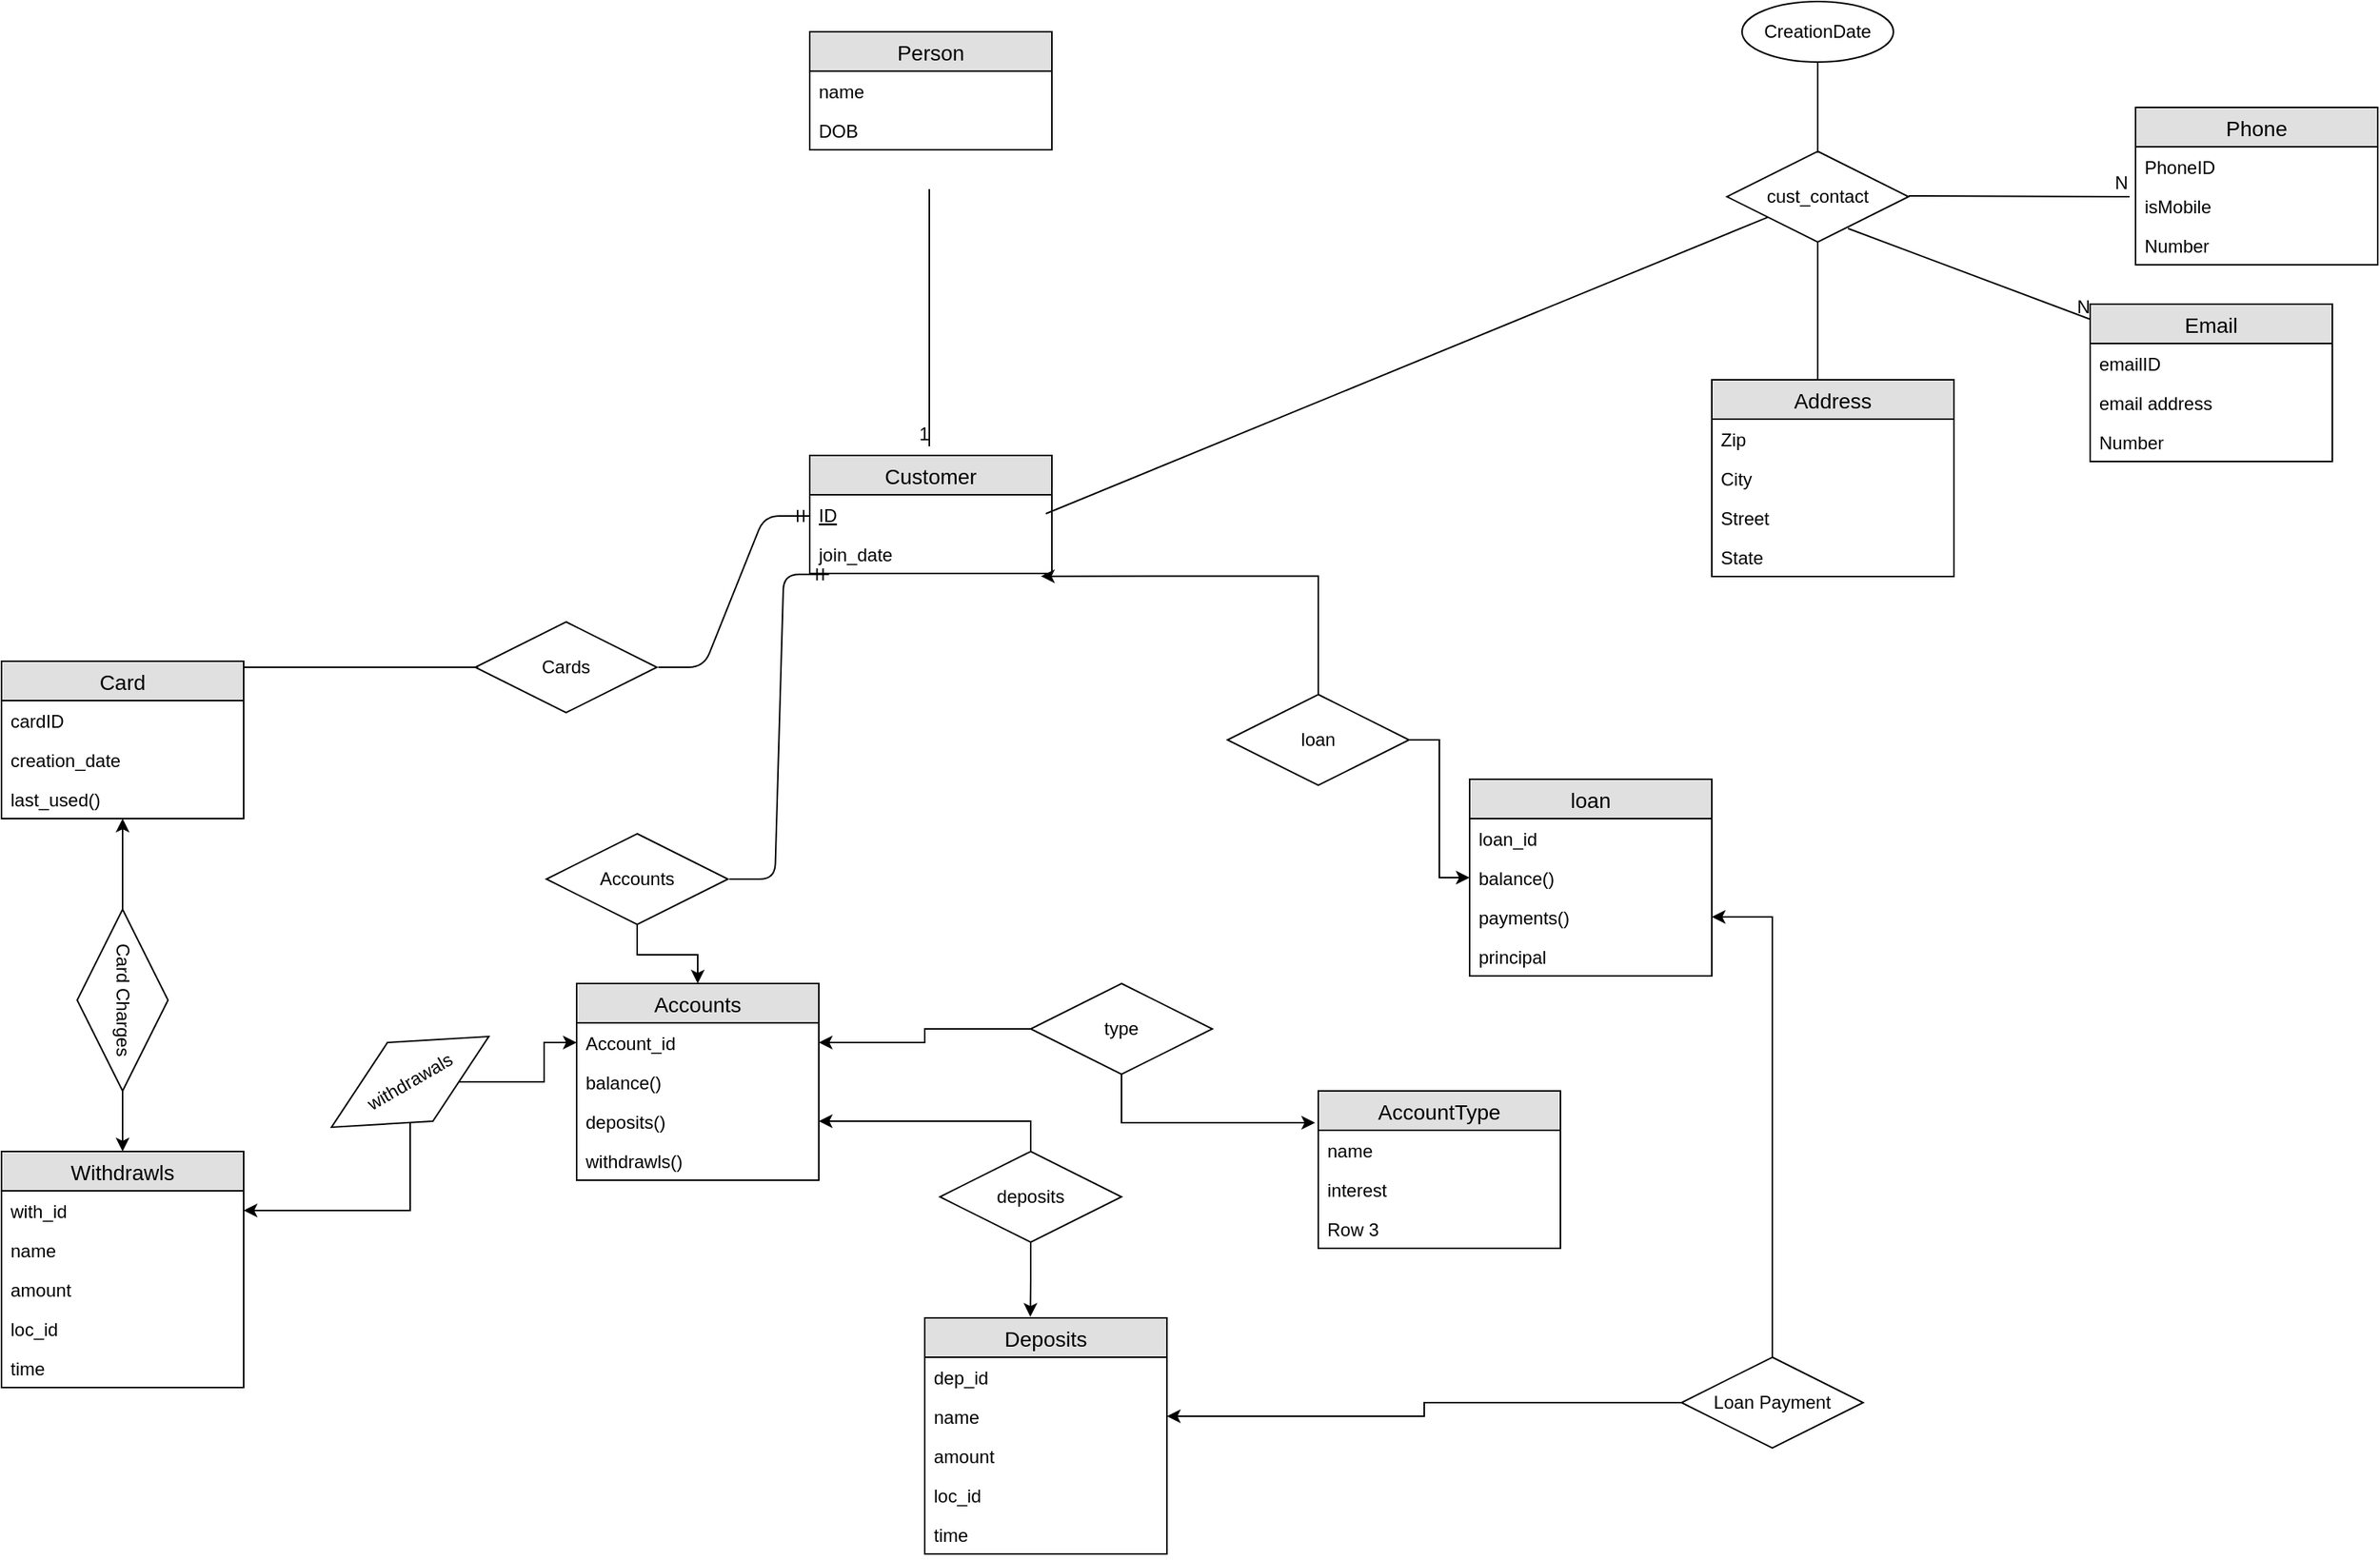 <mxfile version="12.8.1" type="device"><diagram id="C5RBs43oDa-KdzZeNtuy" name="Page-1"><mxGraphModel dx="2847" dy="1300" grid="1" gridSize="10" guides="1" tooltips="1" connect="1" arrows="1" fold="1" page="1" pageScale="1" pageWidth="1600" pageHeight="900" math="0" shadow="0"><root><mxCell id="WIyWlLk6GJQsqaUBKTNV-0"/><mxCell id="WIyWlLk6GJQsqaUBKTNV-1" parent="WIyWlLk6GJQsqaUBKTNV-0"/><mxCell id="SJOalxwXmV7CWsOkklW5-0" value="Person" style="swimlane;fontStyle=0;childLayout=stackLayout;horizontal=1;startSize=26;fillColor=#e0e0e0;horizontalStack=0;resizeParent=1;resizeParentMax=0;resizeLast=0;collapsible=1;marginBottom=0;swimlaneFillColor=#ffffff;align=center;fontSize=14;" vertex="1" parent="WIyWlLk6GJQsqaUBKTNV-1"><mxGeometry x="594" y="20" width="160" height="78" as="geometry"/></mxCell><mxCell id="SJOalxwXmV7CWsOkklW5-1" value="name&#10;" style="text;strokeColor=none;fillColor=none;spacingLeft=4;spacingRight=4;overflow=hidden;rotatable=0;points=[[0,0.5],[1,0.5]];portConstraint=eastwest;fontSize=12;" vertex="1" parent="SJOalxwXmV7CWsOkklW5-0"><mxGeometry y="26" width="160" height="26" as="geometry"/></mxCell><mxCell id="SJOalxwXmV7CWsOkklW5-3" value="DOB" style="text;strokeColor=none;fillColor=none;spacingLeft=4;spacingRight=4;overflow=hidden;rotatable=0;points=[[0,0.5],[1,0.5]];portConstraint=eastwest;fontSize=12;" vertex="1" parent="SJOalxwXmV7CWsOkklW5-0"><mxGeometry y="52" width="160" height="26" as="geometry"/></mxCell><mxCell id="SJOalxwXmV7CWsOkklW5-4" value="" style="endArrow=none;html=1;rounded=0;" edge="1" parent="WIyWlLk6GJQsqaUBKTNV-1"><mxGeometry relative="1" as="geometry"><mxPoint x="673" y="124" as="sourcePoint"/><mxPoint x="673" y="294" as="targetPoint"/></mxGeometry></mxCell><mxCell id="SJOalxwXmV7CWsOkklW5-5" value="1" style="resizable=0;html=1;align=right;verticalAlign=bottom;" connectable="0" vertex="1" parent="SJOalxwXmV7CWsOkklW5-4"><mxGeometry x="1" relative="1" as="geometry"/></mxCell><mxCell id="SJOalxwXmV7CWsOkklW5-6" value="Customer" style="swimlane;fontStyle=0;childLayout=stackLayout;horizontal=1;startSize=26;fillColor=#e0e0e0;horizontalStack=0;resizeParent=1;resizeParentMax=0;resizeLast=0;collapsible=1;marginBottom=0;swimlaneFillColor=#ffffff;align=center;fontSize=14;" vertex="1" parent="WIyWlLk6GJQsqaUBKTNV-1"><mxGeometry x="594" y="300" width="160" height="78" as="geometry"/></mxCell><mxCell id="SJOalxwXmV7CWsOkklW5-7" value="ID" style="text;strokeColor=none;fillColor=none;spacingLeft=4;spacingRight=4;overflow=hidden;rotatable=0;points=[[0,0.5],[1,0.5]];portConstraint=eastwest;fontSize=12;fontStyle=4" vertex="1" parent="SJOalxwXmV7CWsOkklW5-6"><mxGeometry y="26" width="160" height="26" as="geometry"/></mxCell><mxCell id="SJOalxwXmV7CWsOkklW5-8" value="join_date" style="text;strokeColor=none;fillColor=none;spacingLeft=4;spacingRight=4;overflow=hidden;rotatable=0;points=[[0,0.5],[1,0.5]];portConstraint=eastwest;fontSize=12;" vertex="1" parent="SJOalxwXmV7CWsOkklW5-6"><mxGeometry y="52" width="160" height="26" as="geometry"/></mxCell><mxCell id="SJOalxwXmV7CWsOkklW5-10" value="cust_contact" style="shape=rhombus;perimeter=rhombusPerimeter;whiteSpace=wrap;html=1;align=center;" vertex="1" parent="WIyWlLk6GJQsqaUBKTNV-1"><mxGeometry x="1200" y="99" width="120" height="60" as="geometry"/></mxCell><mxCell id="SJOalxwXmV7CWsOkklW5-12" value="" style="endArrow=none;html=1;rounded=0;" edge="1" parent="WIyWlLk6GJQsqaUBKTNV-1"><mxGeometry relative="1" as="geometry"><mxPoint x="1320" y="128.5" as="sourcePoint"/><mxPoint x="1466" y="129" as="targetPoint"/></mxGeometry></mxCell><mxCell id="SJOalxwXmV7CWsOkklW5-13" value="N" style="resizable=0;html=1;align=right;verticalAlign=bottom;" connectable="0" vertex="1" parent="SJOalxwXmV7CWsOkklW5-12"><mxGeometry x="1" relative="1" as="geometry"/></mxCell><mxCell id="SJOalxwXmV7CWsOkklW5-14" value="" style="endArrow=none;html=1;rounded=0;" edge="1" parent="WIyWlLk6GJQsqaUBKTNV-1" target="SJOalxwXmV7CWsOkklW5-10"><mxGeometry relative="1" as="geometry"><mxPoint x="750" y="338.5" as="sourcePoint"/><mxPoint x="900" y="339" as="targetPoint"/></mxGeometry></mxCell><mxCell id="SJOalxwXmV7CWsOkklW5-15" value="Phone" style="swimlane;fontStyle=0;childLayout=stackLayout;horizontal=1;startSize=26;fillColor=#e0e0e0;horizontalStack=0;resizeParent=1;resizeParentMax=0;resizeLast=0;collapsible=1;marginBottom=0;swimlaneFillColor=#ffffff;align=center;fontSize=14;" vertex="1" parent="WIyWlLk6GJQsqaUBKTNV-1"><mxGeometry x="1470" y="70" width="160" height="104" as="geometry"/></mxCell><mxCell id="SJOalxwXmV7CWsOkklW5-30" value="PhoneID" style="text;strokeColor=none;fillColor=none;spacingLeft=4;spacingRight=4;overflow=hidden;rotatable=0;points=[[0,0.5],[1,0.5]];portConstraint=eastwest;fontSize=12;" vertex="1" parent="SJOalxwXmV7CWsOkklW5-15"><mxGeometry y="26" width="160" height="26" as="geometry"/></mxCell><mxCell id="SJOalxwXmV7CWsOkklW5-17" value="isMobile" style="text;strokeColor=none;fillColor=none;spacingLeft=4;spacingRight=4;overflow=hidden;rotatable=0;points=[[0,0.5],[1,0.5]];portConstraint=eastwest;fontSize=12;" vertex="1" parent="SJOalxwXmV7CWsOkklW5-15"><mxGeometry y="52" width="160" height="26" as="geometry"/></mxCell><mxCell id="SJOalxwXmV7CWsOkklW5-18" value="Number" style="text;strokeColor=none;fillColor=none;spacingLeft=4;spacingRight=4;overflow=hidden;rotatable=0;points=[[0,0.5],[1,0.5]];portConstraint=eastwest;fontSize=12;" vertex="1" parent="SJOalxwXmV7CWsOkklW5-15"><mxGeometry y="78" width="160" height="26" as="geometry"/></mxCell><mxCell id="SJOalxwXmV7CWsOkklW5-19" value="" style="endArrow=none;html=1;rounded=0;" edge="1" parent="WIyWlLk6GJQsqaUBKTNV-1"><mxGeometry relative="1" as="geometry"><mxPoint x="1280" y="150" as="sourcePoint"/><mxPoint x="1440" y="210" as="targetPoint"/></mxGeometry></mxCell><mxCell id="SJOalxwXmV7CWsOkklW5-20" value="N" style="resizable=0;html=1;align=right;verticalAlign=bottom;" connectable="0" vertex="1" parent="SJOalxwXmV7CWsOkklW5-19"><mxGeometry x="1" relative="1" as="geometry"/></mxCell><mxCell id="SJOalxwXmV7CWsOkklW5-21" value="Email" style="swimlane;fontStyle=0;childLayout=stackLayout;horizontal=1;startSize=26;fillColor=#e0e0e0;horizontalStack=0;resizeParent=1;resizeParentMax=0;resizeLast=0;collapsible=1;marginBottom=0;swimlaneFillColor=#ffffff;align=center;fontSize=14;" vertex="1" parent="WIyWlLk6GJQsqaUBKTNV-1"><mxGeometry x="1440" y="200" width="160" height="104" as="geometry"/></mxCell><mxCell id="SJOalxwXmV7CWsOkklW5-32" value="emailID" style="text;strokeColor=none;fillColor=none;spacingLeft=4;spacingRight=4;overflow=hidden;rotatable=0;points=[[0,0.5],[1,0.5]];portConstraint=eastwest;fontSize=12;" vertex="1" parent="SJOalxwXmV7CWsOkklW5-21"><mxGeometry y="26" width="160" height="26" as="geometry"/></mxCell><mxCell id="SJOalxwXmV7CWsOkklW5-22" value="email address" style="text;strokeColor=none;fillColor=none;spacingLeft=4;spacingRight=4;overflow=hidden;rotatable=0;points=[[0,0.5],[1,0.5]];portConstraint=eastwest;fontSize=12;" vertex="1" parent="SJOalxwXmV7CWsOkklW5-21"><mxGeometry y="52" width="160" height="26" as="geometry"/></mxCell><mxCell id="SJOalxwXmV7CWsOkklW5-23" value="Number" style="text;strokeColor=none;fillColor=none;spacingLeft=4;spacingRight=4;overflow=hidden;rotatable=0;points=[[0,0.5],[1,0.5]];portConstraint=eastwest;fontSize=12;" vertex="1" parent="SJOalxwXmV7CWsOkklW5-21"><mxGeometry y="78" width="160" height="26" as="geometry"/></mxCell><mxCell id="SJOalxwXmV7CWsOkklW5-33" value="CreationDate" style="ellipse;whiteSpace=wrap;html=1;align=center;" vertex="1" parent="WIyWlLk6GJQsqaUBKTNV-1"><mxGeometry x="1210" width="100" height="40" as="geometry"/></mxCell><mxCell id="SJOalxwXmV7CWsOkklW5-34" value="" style="endArrow=none;html=1;rounded=0;entryX=0.5;entryY=1;entryDx=0;entryDy=0;" edge="1" parent="WIyWlLk6GJQsqaUBKTNV-1" target="SJOalxwXmV7CWsOkklW5-33"><mxGeometry relative="1" as="geometry"><mxPoint x="1260" y="100" as="sourcePoint"/><mxPoint x="1420" y="100" as="targetPoint"/></mxGeometry></mxCell><mxCell id="SJOalxwXmV7CWsOkklW5-35" value="" style="endArrow=none;html=1;rounded=0;" edge="1" parent="WIyWlLk6GJQsqaUBKTNV-1"><mxGeometry relative="1" as="geometry"><mxPoint x="1260" y="159" as="sourcePoint"/><mxPoint x="1260" y="260" as="targetPoint"/></mxGeometry></mxCell><mxCell id="SJOalxwXmV7CWsOkklW5-36" value="Address" style="swimlane;fontStyle=0;childLayout=stackLayout;horizontal=1;startSize=26;fillColor=#e0e0e0;horizontalStack=0;resizeParent=1;resizeParentMax=0;resizeLast=0;collapsible=1;marginBottom=0;swimlaneFillColor=#ffffff;align=center;fontSize=14;" vertex="1" parent="WIyWlLk6GJQsqaUBKTNV-1"><mxGeometry x="1190" y="250" width="160" height="130" as="geometry"/></mxCell><mxCell id="SJOalxwXmV7CWsOkklW5-40" value="Zip" style="text;strokeColor=none;fillColor=none;spacingLeft=4;spacingRight=4;overflow=hidden;rotatable=0;points=[[0,0.5],[1,0.5]];portConstraint=eastwest;fontSize=12;" vertex="1" parent="SJOalxwXmV7CWsOkklW5-36"><mxGeometry y="26" width="160" height="26" as="geometry"/></mxCell><mxCell id="SJOalxwXmV7CWsOkklW5-37" value="City" style="text;strokeColor=none;fillColor=none;spacingLeft=4;spacingRight=4;overflow=hidden;rotatable=0;points=[[0,0.5],[1,0.5]];portConstraint=eastwest;fontSize=12;" vertex="1" parent="SJOalxwXmV7CWsOkklW5-36"><mxGeometry y="52" width="160" height="26" as="geometry"/></mxCell><mxCell id="SJOalxwXmV7CWsOkklW5-38" value="Street" style="text;strokeColor=none;fillColor=none;spacingLeft=4;spacingRight=4;overflow=hidden;rotatable=0;points=[[0,0.5],[1,0.5]];portConstraint=eastwest;fontSize=12;" vertex="1" parent="SJOalxwXmV7CWsOkklW5-36"><mxGeometry y="78" width="160" height="26" as="geometry"/></mxCell><mxCell id="SJOalxwXmV7CWsOkklW5-39" value="State" style="text;strokeColor=none;fillColor=none;spacingLeft=4;spacingRight=4;overflow=hidden;rotatable=0;points=[[0,0.5],[1,0.5]];portConstraint=eastwest;fontSize=12;" vertex="1" parent="SJOalxwXmV7CWsOkklW5-36"><mxGeometry y="104" width="160" height="26" as="geometry"/></mxCell><mxCell id="SJOalxwXmV7CWsOkklW5-42" value="" style="edgeStyle=entityRelationEdgeStyle;fontSize=12;html=1;endArrow=ERmandOne;" edge="1" parent="WIyWlLk6GJQsqaUBKTNV-1"><mxGeometry width="100" height="100" relative="1" as="geometry"><mxPoint x="494" y="440" as="sourcePoint"/><mxPoint x="594" y="340" as="targetPoint"/></mxGeometry></mxCell><mxCell id="SJOalxwXmV7CWsOkklW5-43" value="Cards" style="shape=rhombus;perimeter=rhombusPerimeter;whiteSpace=wrap;html=1;align=center;" vertex="1" parent="WIyWlLk6GJQsqaUBKTNV-1"><mxGeometry x="373" y="410" width="120" height="60" as="geometry"/></mxCell><mxCell id="SJOalxwXmV7CWsOkklW5-44" value="" style="endArrow=none;html=1;rounded=0;" edge="1" parent="WIyWlLk6GJQsqaUBKTNV-1"><mxGeometry relative="1" as="geometry"><mxPoint x="215" y="440" as="sourcePoint"/><mxPoint x="375" y="440" as="targetPoint"/></mxGeometry></mxCell><mxCell id="SJOalxwXmV7CWsOkklW5-49" value="Card" style="swimlane;fontStyle=0;childLayout=stackLayout;horizontal=1;startSize=26;fillColor=#e0e0e0;horizontalStack=0;resizeParent=1;resizeParentMax=0;resizeLast=0;collapsible=1;marginBottom=0;swimlaneFillColor=#ffffff;align=center;fontSize=14;" vertex="1" parent="WIyWlLk6GJQsqaUBKTNV-1"><mxGeometry x="60" y="436" width="160" height="104" as="geometry"/></mxCell><mxCell id="SJOalxwXmV7CWsOkklW5-50" value="cardID" style="text;strokeColor=none;fillColor=none;spacingLeft=4;spacingRight=4;overflow=hidden;rotatable=0;points=[[0,0.5],[1,0.5]];portConstraint=eastwest;fontSize=12;" vertex="1" parent="SJOalxwXmV7CWsOkklW5-49"><mxGeometry y="26" width="160" height="26" as="geometry"/></mxCell><mxCell id="SJOalxwXmV7CWsOkklW5-51" value="creation_date" style="text;strokeColor=none;fillColor=none;spacingLeft=4;spacingRight=4;overflow=hidden;rotatable=0;points=[[0,0.5],[1,0.5]];portConstraint=eastwest;fontSize=12;" vertex="1" parent="SJOalxwXmV7CWsOkklW5-49"><mxGeometry y="52" width="160" height="26" as="geometry"/></mxCell><mxCell id="SJOalxwXmV7CWsOkklW5-52" value="last_used()" style="text;strokeColor=none;fillColor=none;spacingLeft=4;spacingRight=4;overflow=hidden;rotatable=0;points=[[0,0.5],[1,0.5]];portConstraint=eastwest;fontSize=12;" vertex="1" parent="SJOalxwXmV7CWsOkklW5-49"><mxGeometry y="78" width="160" height="26" as="geometry"/></mxCell><mxCell id="SJOalxwXmV7CWsOkklW5-61" style="edgeStyle=orthogonalEdgeStyle;rounded=0;orthogonalLoop=1;jettySize=auto;html=1;" edge="1" parent="WIyWlLk6GJQsqaUBKTNV-1" source="SJOalxwXmV7CWsOkklW5-57" target="SJOalxwXmV7CWsOkklW5-49"><mxGeometry relative="1" as="geometry"/></mxCell><mxCell id="SJOalxwXmV7CWsOkklW5-68" style="edgeStyle=orthogonalEdgeStyle;rounded=0;orthogonalLoop=1;jettySize=auto;html=1;" edge="1" parent="WIyWlLk6GJQsqaUBKTNV-1" source="SJOalxwXmV7CWsOkklW5-57" target="SJOalxwXmV7CWsOkklW5-62"><mxGeometry relative="1" as="geometry"/></mxCell><mxCell id="SJOalxwXmV7CWsOkklW5-57" value="Card Charges&lt;br&gt;" style="shape=rhombus;perimeter=rhombusPerimeter;whiteSpace=wrap;html=1;align=center;rotation=90;" vertex="1" parent="WIyWlLk6GJQsqaUBKTNV-1"><mxGeometry x="80" y="630" width="120" height="60" as="geometry"/></mxCell><mxCell id="SJOalxwXmV7CWsOkklW5-62" value="Withdrawls" style="swimlane;fontStyle=0;childLayout=stackLayout;horizontal=1;startSize=26;fillColor=#e0e0e0;horizontalStack=0;resizeParent=1;resizeParentMax=0;resizeLast=0;collapsible=1;marginBottom=0;swimlaneFillColor=#ffffff;align=center;fontSize=14;" vertex="1" parent="WIyWlLk6GJQsqaUBKTNV-1"><mxGeometry x="60" y="760" width="160" height="156" as="geometry"/></mxCell><mxCell id="SJOalxwXmV7CWsOkklW5-63" value="with_id" style="text;strokeColor=none;fillColor=none;spacingLeft=4;spacingRight=4;overflow=hidden;rotatable=0;points=[[0,0.5],[1,0.5]];portConstraint=eastwest;fontSize=12;" vertex="1" parent="SJOalxwXmV7CWsOkklW5-62"><mxGeometry y="26" width="160" height="26" as="geometry"/></mxCell><mxCell id="SJOalxwXmV7CWsOkklW5-64" value="name" style="text;strokeColor=none;fillColor=none;spacingLeft=4;spacingRight=4;overflow=hidden;rotatable=0;points=[[0,0.5],[1,0.5]];portConstraint=eastwest;fontSize=12;" vertex="1" parent="SJOalxwXmV7CWsOkklW5-62"><mxGeometry y="52" width="160" height="26" as="geometry"/></mxCell><mxCell id="SJOalxwXmV7CWsOkklW5-65" value="amount" style="text;strokeColor=none;fillColor=none;spacingLeft=4;spacingRight=4;overflow=hidden;rotatable=0;points=[[0,0.5],[1,0.5]];portConstraint=eastwest;fontSize=12;" vertex="1" parent="SJOalxwXmV7CWsOkklW5-62"><mxGeometry y="78" width="160" height="26" as="geometry"/></mxCell><mxCell id="SJOalxwXmV7CWsOkklW5-66" value="loc_id" style="text;strokeColor=none;fillColor=none;spacingLeft=4;spacingRight=4;overflow=hidden;rotatable=0;points=[[0,0.5],[1,0.5]];portConstraint=eastwest;fontSize=12;" vertex="1" parent="SJOalxwXmV7CWsOkklW5-62"><mxGeometry y="104" width="160" height="26" as="geometry"/></mxCell><mxCell id="SJOalxwXmV7CWsOkklW5-67" value="time" style="text;strokeColor=none;fillColor=none;spacingLeft=4;spacingRight=4;overflow=hidden;rotatable=0;points=[[0,0.5],[1,0.5]];portConstraint=eastwest;fontSize=12;" vertex="1" parent="SJOalxwXmV7CWsOkklW5-62"><mxGeometry y="130" width="160" height="26" as="geometry"/></mxCell><mxCell id="SJOalxwXmV7CWsOkklW5-69" value="" style="edgeStyle=entityRelationEdgeStyle;fontSize=12;html=1;endArrow=ERmandOne;entryX=0.08;entryY=1.025;entryDx=0;entryDy=0;entryPerimeter=0;" edge="1" parent="WIyWlLk6GJQsqaUBKTNV-1" target="SJOalxwXmV7CWsOkklW5-8"><mxGeometry width="100" height="100" relative="1" as="geometry"><mxPoint x="541.0" y="580" as="sourcePoint"/><mxPoint x="641.0" y="480" as="targetPoint"/></mxGeometry></mxCell><mxCell id="SJOalxwXmV7CWsOkklW5-75" style="edgeStyle=orthogonalEdgeStyle;rounded=0;orthogonalLoop=1;jettySize=auto;html=1;" edge="1" parent="WIyWlLk6GJQsqaUBKTNV-1" source="SJOalxwXmV7CWsOkklW5-70" target="SJOalxwXmV7CWsOkklW5-71"><mxGeometry relative="1" as="geometry"/></mxCell><mxCell id="SJOalxwXmV7CWsOkklW5-70" value="Accounts" style="shape=rhombus;perimeter=rhombusPerimeter;whiteSpace=wrap;html=1;align=center;" vertex="1" parent="WIyWlLk6GJQsqaUBKTNV-1"><mxGeometry x="420" y="550" width="120" height="60" as="geometry"/></mxCell><mxCell id="SJOalxwXmV7CWsOkklW5-71" value="Accounts" style="swimlane;fontStyle=0;childLayout=stackLayout;horizontal=1;startSize=26;fillColor=#e0e0e0;horizontalStack=0;resizeParent=1;resizeParentMax=0;resizeLast=0;collapsible=1;marginBottom=0;swimlaneFillColor=#ffffff;align=center;fontSize=14;" vertex="1" parent="WIyWlLk6GJQsqaUBKTNV-1"><mxGeometry x="440" y="649" width="160" height="130" as="geometry"/></mxCell><mxCell id="SJOalxwXmV7CWsOkklW5-72" value="Account_id" style="text;strokeColor=none;fillColor=none;spacingLeft=4;spacingRight=4;overflow=hidden;rotatable=0;points=[[0,0.5],[1,0.5]];portConstraint=eastwest;fontSize=12;" vertex="1" parent="SJOalxwXmV7CWsOkklW5-71"><mxGeometry y="26" width="160" height="26" as="geometry"/></mxCell><mxCell id="SJOalxwXmV7CWsOkklW5-73" value="balance()" style="text;strokeColor=none;fillColor=none;spacingLeft=4;spacingRight=4;overflow=hidden;rotatable=0;points=[[0,0.5],[1,0.5]];portConstraint=eastwest;fontSize=12;" vertex="1" parent="SJOalxwXmV7CWsOkklW5-71"><mxGeometry y="52" width="160" height="26" as="geometry"/></mxCell><mxCell id="SJOalxwXmV7CWsOkklW5-76" value="deposits()" style="text;strokeColor=none;fillColor=none;spacingLeft=4;spacingRight=4;overflow=hidden;rotatable=0;points=[[0,0.5],[1,0.5]];portConstraint=eastwest;fontSize=12;" vertex="1" parent="SJOalxwXmV7CWsOkklW5-71"><mxGeometry y="78" width="160" height="26" as="geometry"/></mxCell><mxCell id="SJOalxwXmV7CWsOkklW5-74" value="withdrawls()" style="text;strokeColor=none;fillColor=none;spacingLeft=4;spacingRight=4;overflow=hidden;rotatable=0;points=[[0,0.5],[1,0.5]];portConstraint=eastwest;fontSize=12;" vertex="1" parent="SJOalxwXmV7CWsOkklW5-71"><mxGeometry y="104" width="160" height="26" as="geometry"/></mxCell><mxCell id="SJOalxwXmV7CWsOkklW5-78" style="edgeStyle=orthogonalEdgeStyle;rounded=0;orthogonalLoop=1;jettySize=auto;html=1;entryX=1;entryY=0.5;entryDx=0;entryDy=0;" edge="1" parent="WIyWlLk6GJQsqaUBKTNV-1" source="SJOalxwXmV7CWsOkklW5-77" target="SJOalxwXmV7CWsOkklW5-63"><mxGeometry relative="1" as="geometry"/></mxCell><mxCell id="SJOalxwXmV7CWsOkklW5-79" style="edgeStyle=orthogonalEdgeStyle;rounded=0;orthogonalLoop=1;jettySize=auto;html=1;" edge="1" parent="WIyWlLk6GJQsqaUBKTNV-1" source="SJOalxwXmV7CWsOkklW5-77" target="SJOalxwXmV7CWsOkklW5-72"><mxGeometry relative="1" as="geometry"/></mxCell><mxCell id="SJOalxwXmV7CWsOkklW5-77" value="withdrawals" style="shape=rhombus;perimeter=rhombusPerimeter;whiteSpace=wrap;html=1;align=center;rotation=-30;" vertex="1" parent="WIyWlLk6GJQsqaUBKTNV-1"><mxGeometry x="270" y="684" width="120" height="60" as="geometry"/></mxCell><mxCell id="SJOalxwXmV7CWsOkklW5-81" style="edgeStyle=orthogonalEdgeStyle;rounded=0;orthogonalLoop=1;jettySize=auto;html=1;entryX=1;entryY=0.5;entryDx=0;entryDy=0;" edge="1" parent="WIyWlLk6GJQsqaUBKTNV-1" source="SJOalxwXmV7CWsOkklW5-80" target="SJOalxwXmV7CWsOkklW5-76"><mxGeometry relative="1" as="geometry"/></mxCell><mxCell id="SJOalxwXmV7CWsOkklW5-92" style="edgeStyle=orthogonalEdgeStyle;rounded=0;orthogonalLoop=1;jettySize=auto;html=1;entryX=0.436;entryY=-0.005;entryDx=0;entryDy=0;entryPerimeter=0;" edge="1" parent="WIyWlLk6GJQsqaUBKTNV-1" source="SJOalxwXmV7CWsOkklW5-80" target="SJOalxwXmV7CWsOkklW5-86"><mxGeometry relative="1" as="geometry"/></mxCell><mxCell id="SJOalxwXmV7CWsOkklW5-80" value="deposits" style="shape=rhombus;perimeter=rhombusPerimeter;whiteSpace=wrap;html=1;align=center;" vertex="1" parent="WIyWlLk6GJQsqaUBKTNV-1"><mxGeometry x="680" y="760" width="120" height="60" as="geometry"/></mxCell><mxCell id="SJOalxwXmV7CWsOkklW5-86" value="Deposits" style="swimlane;fontStyle=0;childLayout=stackLayout;horizontal=1;startSize=26;fillColor=#e0e0e0;horizontalStack=0;resizeParent=1;resizeParentMax=0;resizeLast=0;collapsible=1;marginBottom=0;swimlaneFillColor=#ffffff;align=center;fontSize=14;" vertex="1" parent="WIyWlLk6GJQsqaUBKTNV-1"><mxGeometry x="670" y="870" width="160" height="156" as="geometry"/></mxCell><mxCell id="SJOalxwXmV7CWsOkklW5-87" value="dep_id" style="text;strokeColor=none;fillColor=none;spacingLeft=4;spacingRight=4;overflow=hidden;rotatable=0;points=[[0,0.5],[1,0.5]];portConstraint=eastwest;fontSize=12;" vertex="1" parent="SJOalxwXmV7CWsOkklW5-86"><mxGeometry y="26" width="160" height="26" as="geometry"/></mxCell><mxCell id="SJOalxwXmV7CWsOkklW5-88" value="name" style="text;strokeColor=none;fillColor=none;spacingLeft=4;spacingRight=4;overflow=hidden;rotatable=0;points=[[0,0.5],[1,0.5]];portConstraint=eastwest;fontSize=12;" vertex="1" parent="SJOalxwXmV7CWsOkklW5-86"><mxGeometry y="52" width="160" height="26" as="geometry"/></mxCell><mxCell id="SJOalxwXmV7CWsOkklW5-89" value="amount" style="text;strokeColor=none;fillColor=none;spacingLeft=4;spacingRight=4;overflow=hidden;rotatable=0;points=[[0,0.5],[1,0.5]];portConstraint=eastwest;fontSize=12;" vertex="1" parent="SJOalxwXmV7CWsOkklW5-86"><mxGeometry y="78" width="160" height="26" as="geometry"/></mxCell><mxCell id="SJOalxwXmV7CWsOkklW5-90" value="loc_id" style="text;strokeColor=none;fillColor=none;spacingLeft=4;spacingRight=4;overflow=hidden;rotatable=0;points=[[0,0.5],[1,0.5]];portConstraint=eastwest;fontSize=12;" vertex="1" parent="SJOalxwXmV7CWsOkklW5-86"><mxGeometry y="104" width="160" height="26" as="geometry"/></mxCell><mxCell id="SJOalxwXmV7CWsOkklW5-91" value="time" style="text;strokeColor=none;fillColor=none;spacingLeft=4;spacingRight=4;overflow=hidden;rotatable=0;points=[[0,0.5],[1,0.5]];portConstraint=eastwest;fontSize=12;" vertex="1" parent="SJOalxwXmV7CWsOkklW5-86"><mxGeometry y="130" width="160" height="26" as="geometry"/></mxCell><mxCell id="SJOalxwXmV7CWsOkklW5-94" style="edgeStyle=orthogonalEdgeStyle;rounded=0;orthogonalLoop=1;jettySize=auto;html=1;" edge="1" parent="WIyWlLk6GJQsqaUBKTNV-1" source="SJOalxwXmV7CWsOkklW5-93" target="SJOalxwXmV7CWsOkklW5-72"><mxGeometry relative="1" as="geometry"/></mxCell><mxCell id="SJOalxwXmV7CWsOkklW5-99" style="edgeStyle=orthogonalEdgeStyle;rounded=0;orthogonalLoop=1;jettySize=auto;html=1;entryX=-0.013;entryY=-0.192;entryDx=0;entryDy=0;entryPerimeter=0;" edge="1" parent="WIyWlLk6GJQsqaUBKTNV-1" source="SJOalxwXmV7CWsOkklW5-93" target="SJOalxwXmV7CWsOkklW5-96"><mxGeometry relative="1" as="geometry"/></mxCell><mxCell id="SJOalxwXmV7CWsOkklW5-93" value="type" style="shape=rhombus;perimeter=rhombusPerimeter;whiteSpace=wrap;html=1;align=center;" vertex="1" parent="WIyWlLk6GJQsqaUBKTNV-1"><mxGeometry x="740" y="649" width="120" height="60" as="geometry"/></mxCell><mxCell id="SJOalxwXmV7CWsOkklW5-95" value="AccountType" style="swimlane;fontStyle=0;childLayout=stackLayout;horizontal=1;startSize=26;fillColor=#e0e0e0;horizontalStack=0;resizeParent=1;resizeParentMax=0;resizeLast=0;collapsible=1;marginBottom=0;swimlaneFillColor=#ffffff;align=center;fontSize=14;" vertex="1" parent="WIyWlLk6GJQsqaUBKTNV-1"><mxGeometry x="930" y="720" width="160" height="104" as="geometry"/></mxCell><mxCell id="SJOalxwXmV7CWsOkklW5-96" value="name" style="text;strokeColor=none;fillColor=none;spacingLeft=4;spacingRight=4;overflow=hidden;rotatable=0;points=[[0,0.5],[1,0.5]];portConstraint=eastwest;fontSize=12;" vertex="1" parent="SJOalxwXmV7CWsOkklW5-95"><mxGeometry y="26" width="160" height="26" as="geometry"/></mxCell><mxCell id="SJOalxwXmV7CWsOkklW5-97" value="interest" style="text;strokeColor=none;fillColor=none;spacingLeft=4;spacingRight=4;overflow=hidden;rotatable=0;points=[[0,0.5],[1,0.5]];portConstraint=eastwest;fontSize=12;" vertex="1" parent="SJOalxwXmV7CWsOkklW5-95"><mxGeometry y="52" width="160" height="26" as="geometry"/></mxCell><mxCell id="SJOalxwXmV7CWsOkklW5-98" value="Row 3" style="text;strokeColor=none;fillColor=none;spacingLeft=4;spacingRight=4;overflow=hidden;rotatable=0;points=[[0,0.5],[1,0.5]];portConstraint=eastwest;fontSize=12;" vertex="1" parent="SJOalxwXmV7CWsOkklW5-95"><mxGeometry y="78" width="160" height="26" as="geometry"/></mxCell><mxCell id="SJOalxwXmV7CWsOkklW5-101" style="edgeStyle=orthogonalEdgeStyle;rounded=0;orthogonalLoop=1;jettySize=auto;html=1;entryX=0.955;entryY=1.07;entryDx=0;entryDy=0;entryPerimeter=0;" edge="1" parent="WIyWlLk6GJQsqaUBKTNV-1" source="SJOalxwXmV7CWsOkklW5-100" target="SJOalxwXmV7CWsOkklW5-8"><mxGeometry relative="1" as="geometry"/></mxCell><mxCell id="SJOalxwXmV7CWsOkklW5-107" style="edgeStyle=orthogonalEdgeStyle;rounded=0;orthogonalLoop=1;jettySize=auto;html=1;" edge="1" parent="WIyWlLk6GJQsqaUBKTNV-1" source="SJOalxwXmV7CWsOkklW5-100" target="SJOalxwXmV7CWsOkklW5-102"><mxGeometry relative="1" as="geometry"/></mxCell><mxCell id="SJOalxwXmV7CWsOkklW5-100" value="loan" style="shape=rhombus;perimeter=rhombusPerimeter;whiteSpace=wrap;html=1;align=center;" vertex="1" parent="WIyWlLk6GJQsqaUBKTNV-1"><mxGeometry x="870" y="458" width="120" height="60" as="geometry"/></mxCell><mxCell id="SJOalxwXmV7CWsOkklW5-102" value="loan" style="swimlane;fontStyle=0;childLayout=stackLayout;horizontal=1;startSize=26;fillColor=#e0e0e0;horizontalStack=0;resizeParent=1;resizeParentMax=0;resizeLast=0;collapsible=1;marginBottom=0;swimlaneFillColor=#ffffff;align=center;fontSize=14;" vertex="1" parent="WIyWlLk6GJQsqaUBKTNV-1"><mxGeometry x="1030" y="514" width="160" height="130" as="geometry"/></mxCell><mxCell id="SJOalxwXmV7CWsOkklW5-103" value="loan_id" style="text;strokeColor=none;fillColor=none;spacingLeft=4;spacingRight=4;overflow=hidden;rotatable=0;points=[[0,0.5],[1,0.5]];portConstraint=eastwest;fontSize=12;" vertex="1" parent="SJOalxwXmV7CWsOkklW5-102"><mxGeometry y="26" width="160" height="26" as="geometry"/></mxCell><mxCell id="SJOalxwXmV7CWsOkklW5-104" value="balance()" style="text;strokeColor=none;fillColor=none;spacingLeft=4;spacingRight=4;overflow=hidden;rotatable=0;points=[[0,0.5],[1,0.5]];portConstraint=eastwest;fontSize=12;" vertex="1" parent="SJOalxwXmV7CWsOkklW5-102"><mxGeometry y="52" width="160" height="26" as="geometry"/></mxCell><mxCell id="SJOalxwXmV7CWsOkklW5-105" value="payments()" style="text;strokeColor=none;fillColor=none;spacingLeft=4;spacingRight=4;overflow=hidden;rotatable=0;points=[[0,0.5],[1,0.5]];portConstraint=eastwest;fontSize=12;" vertex="1" parent="SJOalxwXmV7CWsOkklW5-102"><mxGeometry y="78" width="160" height="26" as="geometry"/></mxCell><mxCell id="SJOalxwXmV7CWsOkklW5-106" value="principal" style="text;strokeColor=none;fillColor=none;spacingLeft=4;spacingRight=4;overflow=hidden;rotatable=0;points=[[0,0.5],[1,0.5]];portConstraint=eastwest;fontSize=12;" vertex="1" parent="SJOalxwXmV7CWsOkklW5-102"><mxGeometry y="104" width="160" height="26" as="geometry"/></mxCell><mxCell id="SJOalxwXmV7CWsOkklW5-109" style="edgeStyle=orthogonalEdgeStyle;rounded=0;orthogonalLoop=1;jettySize=auto;html=1;" edge="1" parent="WIyWlLk6GJQsqaUBKTNV-1" source="SJOalxwXmV7CWsOkklW5-108" target="SJOalxwXmV7CWsOkklW5-105"><mxGeometry relative="1" as="geometry"/></mxCell><mxCell id="SJOalxwXmV7CWsOkklW5-110" style="edgeStyle=orthogonalEdgeStyle;rounded=0;orthogonalLoop=1;jettySize=auto;html=1;entryX=1;entryY=0.5;entryDx=0;entryDy=0;" edge="1" parent="WIyWlLk6GJQsqaUBKTNV-1" source="SJOalxwXmV7CWsOkklW5-108" target="SJOalxwXmV7CWsOkklW5-88"><mxGeometry relative="1" as="geometry"/></mxCell><mxCell id="SJOalxwXmV7CWsOkklW5-108" value="Loan Payment" style="shape=rhombus;perimeter=rhombusPerimeter;whiteSpace=wrap;html=1;align=center;" vertex="1" parent="WIyWlLk6GJQsqaUBKTNV-1"><mxGeometry x="1170" y="896" width="120" height="60" as="geometry"/></mxCell></root></mxGraphModel></diagram></mxfile>